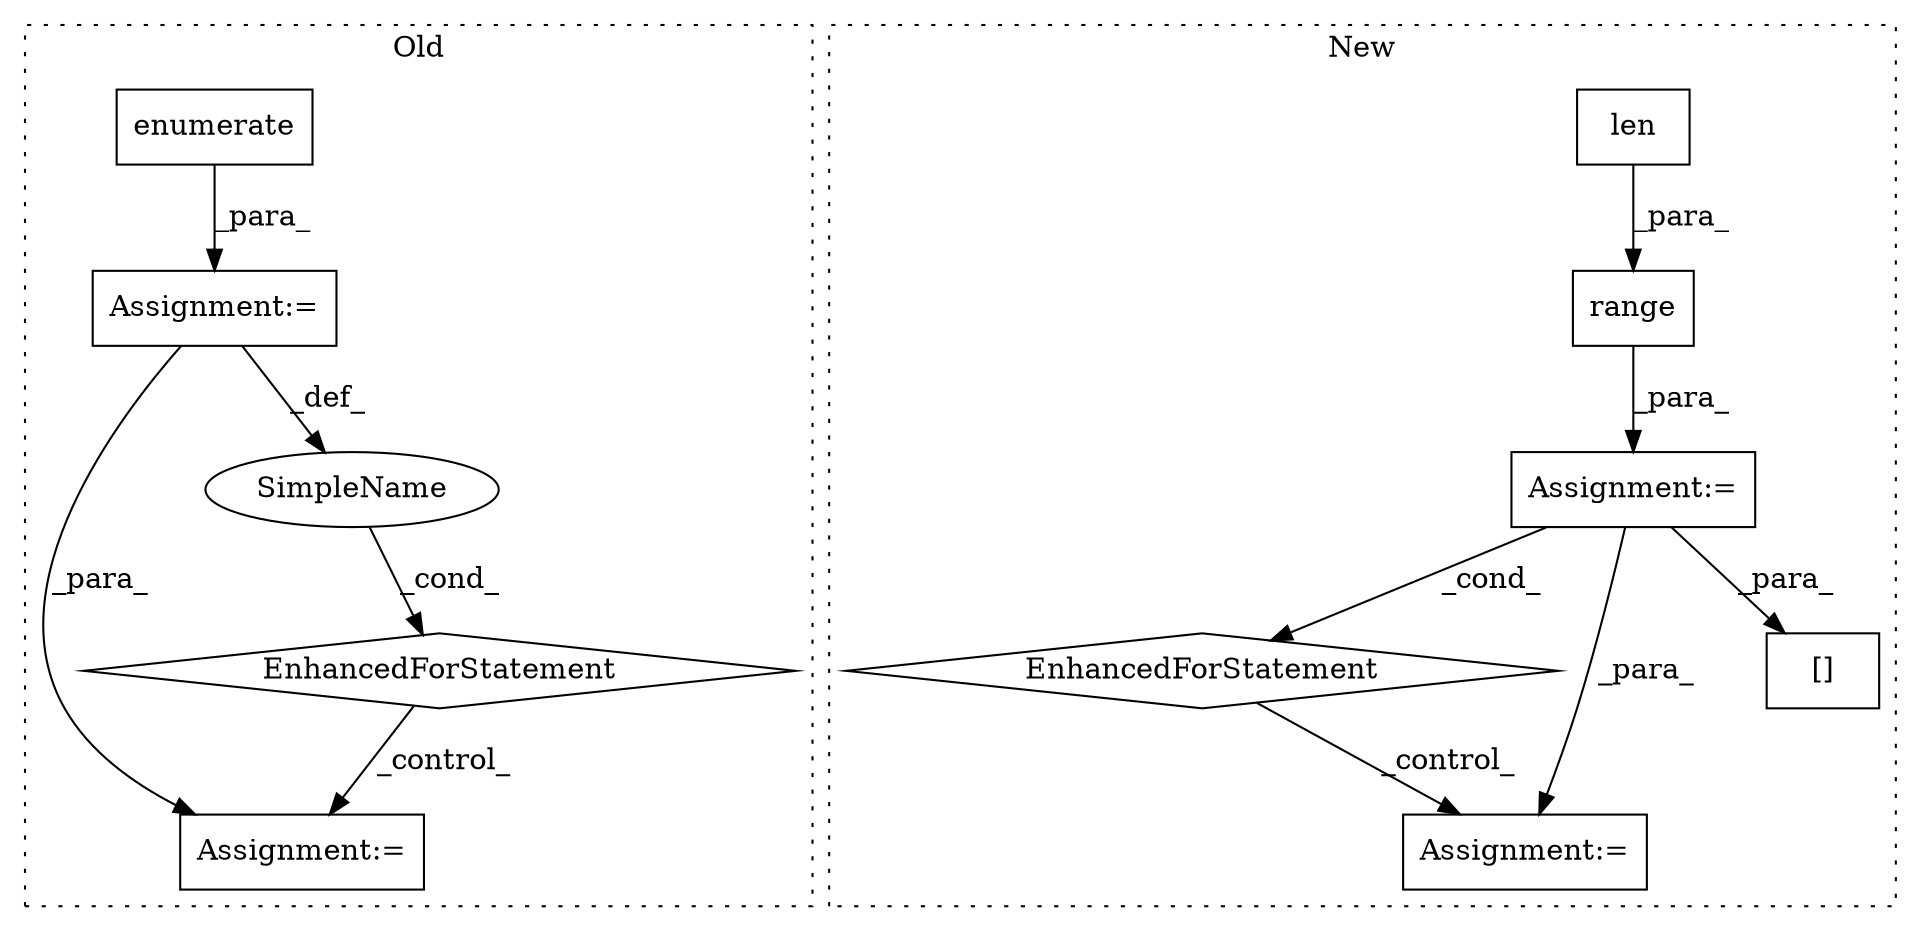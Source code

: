 digraph G {
subgraph cluster0 {
1 [label="enumerate" a="32" s="10122,10138" l="10,1" shape="box"];
3 [label="Assignment:=" a="7" s="10048,10139" l="63,2" shape="box"];
4 [label="EnhancedForStatement" a="70" s="10048,10139" l="63,2" shape="diamond"];
5 [label="Assignment:=" a="7" s="10235" l="1" shape="box"];
6 [label="SimpleName" a="42" s="10115" l="4" shape="ellipse"];
label = "Old";
style="dotted";
}
subgraph cluster1 {
2 [label="len" a="32" s="9837,9847" l="4,1" shape="box"];
7 [label="Assignment:=" a="7" s="9768,9849" l="53,2" shape="box"];
8 [label="range" a="32" s="9829,9848" l="6,1" shape="box"];
9 [label="EnhancedForStatement" a="70" s="9768,9849" l="53,2" shape="diamond"];
10 [label="Assignment:=" a="7" s="9891,9991" l="57,2" shape="box"];
11 [label="[]" a="2" s="10121,10129" l="7,1" shape="box"];
label = "New";
style="dotted";
}
1 -> 3 [label="_para_"];
2 -> 8 [label="_para_"];
3 -> 5 [label="_para_"];
3 -> 6 [label="_def_"];
4 -> 5 [label="_control_"];
6 -> 4 [label="_cond_"];
7 -> 11 [label="_para_"];
7 -> 9 [label="_cond_"];
7 -> 10 [label="_para_"];
8 -> 7 [label="_para_"];
9 -> 10 [label="_control_"];
}